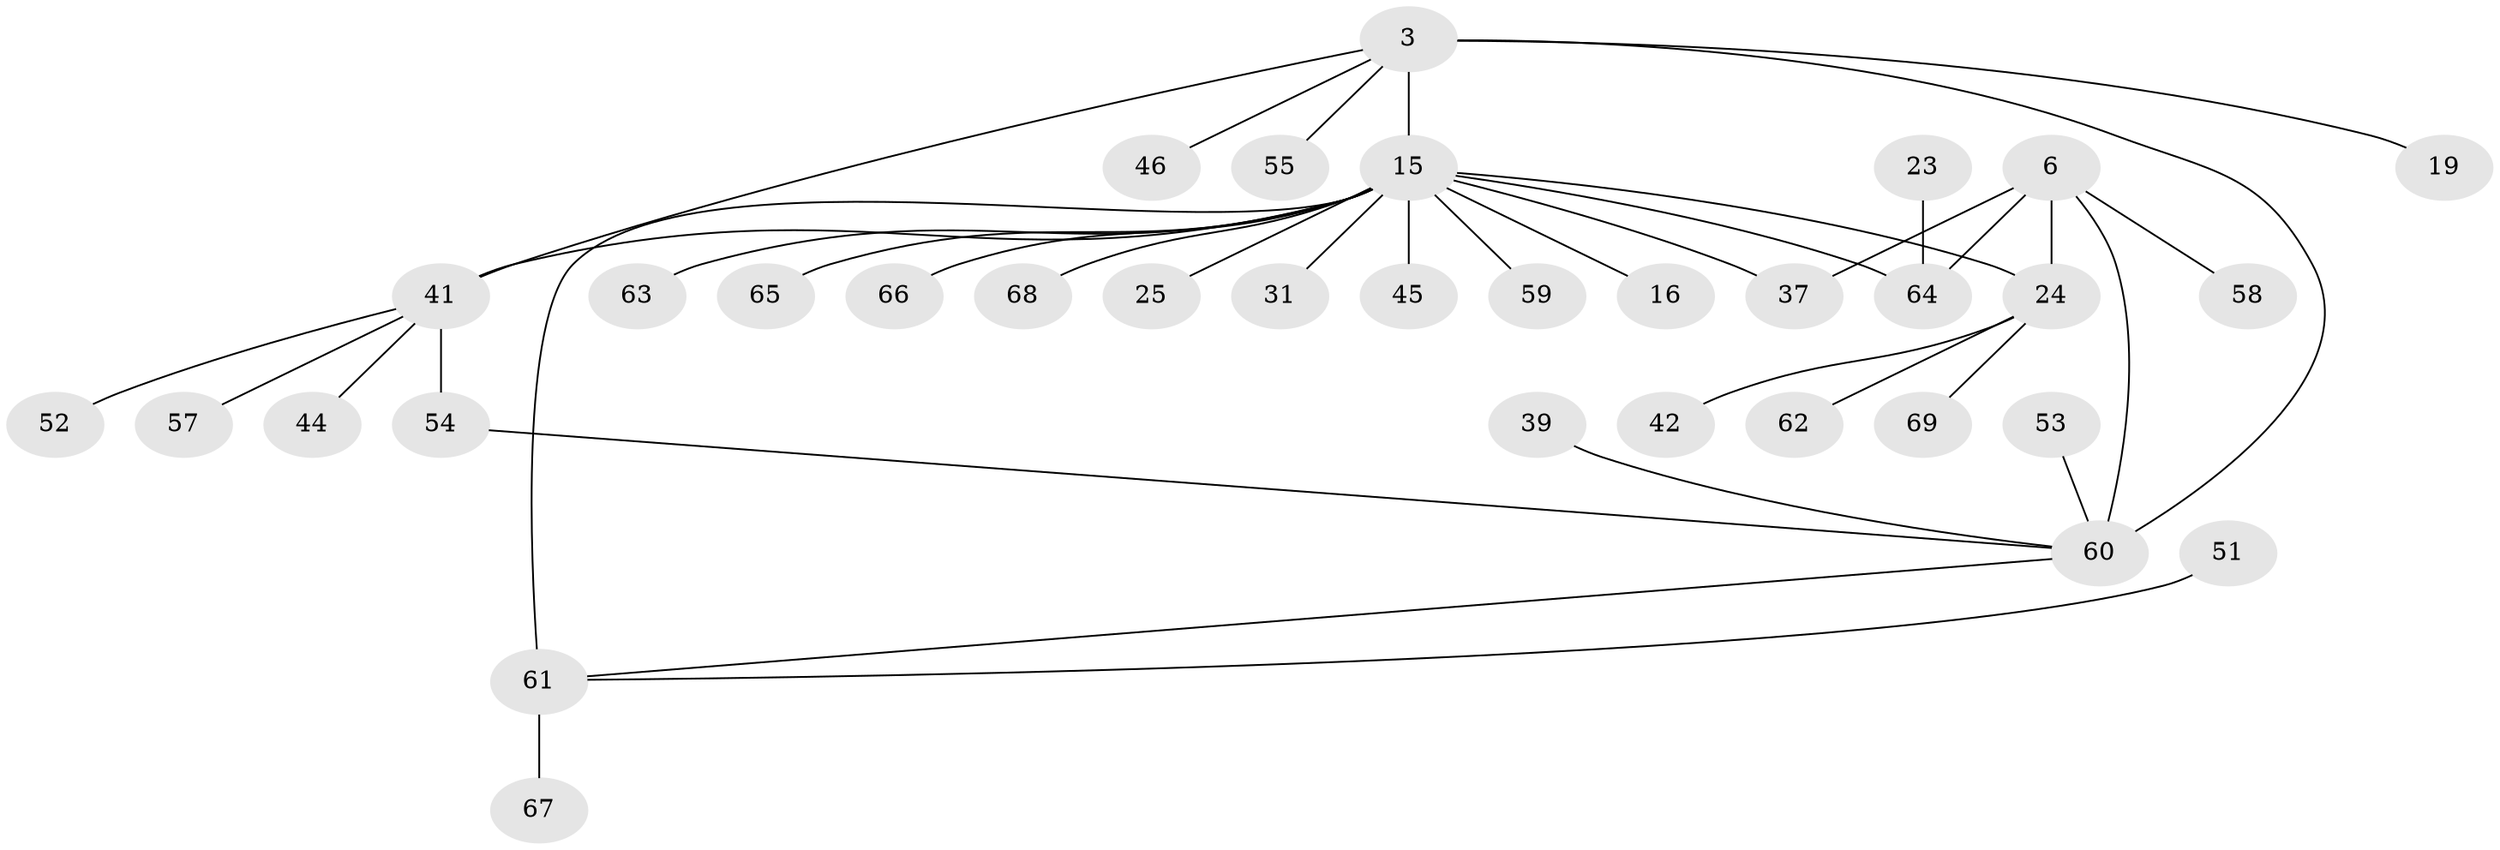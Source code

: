 // original degree distribution, {8: 0.028985507246376812, 3: 0.028985507246376812, 10: 0.014492753623188406, 4: 0.11594202898550725, 7: 0.028985507246376812, 6: 0.057971014492753624, 5: 0.014492753623188406, 1: 0.4782608695652174, 2: 0.2318840579710145}
// Generated by graph-tools (version 1.1) at 2025/55/03/09/25 04:55:10]
// undirected, 34 vertices, 39 edges
graph export_dot {
graph [start="1"]
  node [color=gray90,style=filled];
  3;
  6 [super="+4"];
  15 [super="+14+8+12"];
  16;
  19;
  23;
  24 [super="+13"];
  25;
  31 [super="+18"];
  37;
  39;
  41 [super="+2+27"];
  42;
  44;
  45 [super="+26"];
  46;
  51 [super="+48"];
  52;
  53;
  54 [super="+35"];
  55;
  57;
  58 [super="+56"];
  59 [super="+49"];
  60 [super="+40+30"];
  61 [super="+29+11"];
  62 [super="+47"];
  63 [super="+36"];
  64 [super="+9"];
  65;
  66;
  67;
  68;
  69;
  3 -- 19;
  3 -- 46;
  3 -- 55;
  3 -- 60 [weight=3];
  3 -- 15 [weight=2];
  3 -- 41 [weight=2];
  6 -- 24 [weight=2];
  6 -- 37;
  6 -- 64 [weight=2];
  6 -- 60 [weight=2];
  6 -- 58;
  15 -- 65;
  15 -- 68;
  15 -- 61 [weight=3];
  15 -- 24 [weight=2];
  15 -- 31;
  15 -- 64 [weight=3];
  15 -- 16;
  15 -- 37;
  15 -- 25;
  15 -- 45;
  15 -- 66;
  15 -- 59;
  15 -- 63;
  15 -- 41;
  23 -- 64;
  24 -- 69;
  24 -- 42;
  24 -- 62;
  39 -- 60;
  41 -- 44;
  41 -- 52;
  41 -- 54;
  41 -- 57;
  51 -- 61;
  53 -- 60;
  54 -- 60;
  60 -- 61;
  61 -- 67;
}
